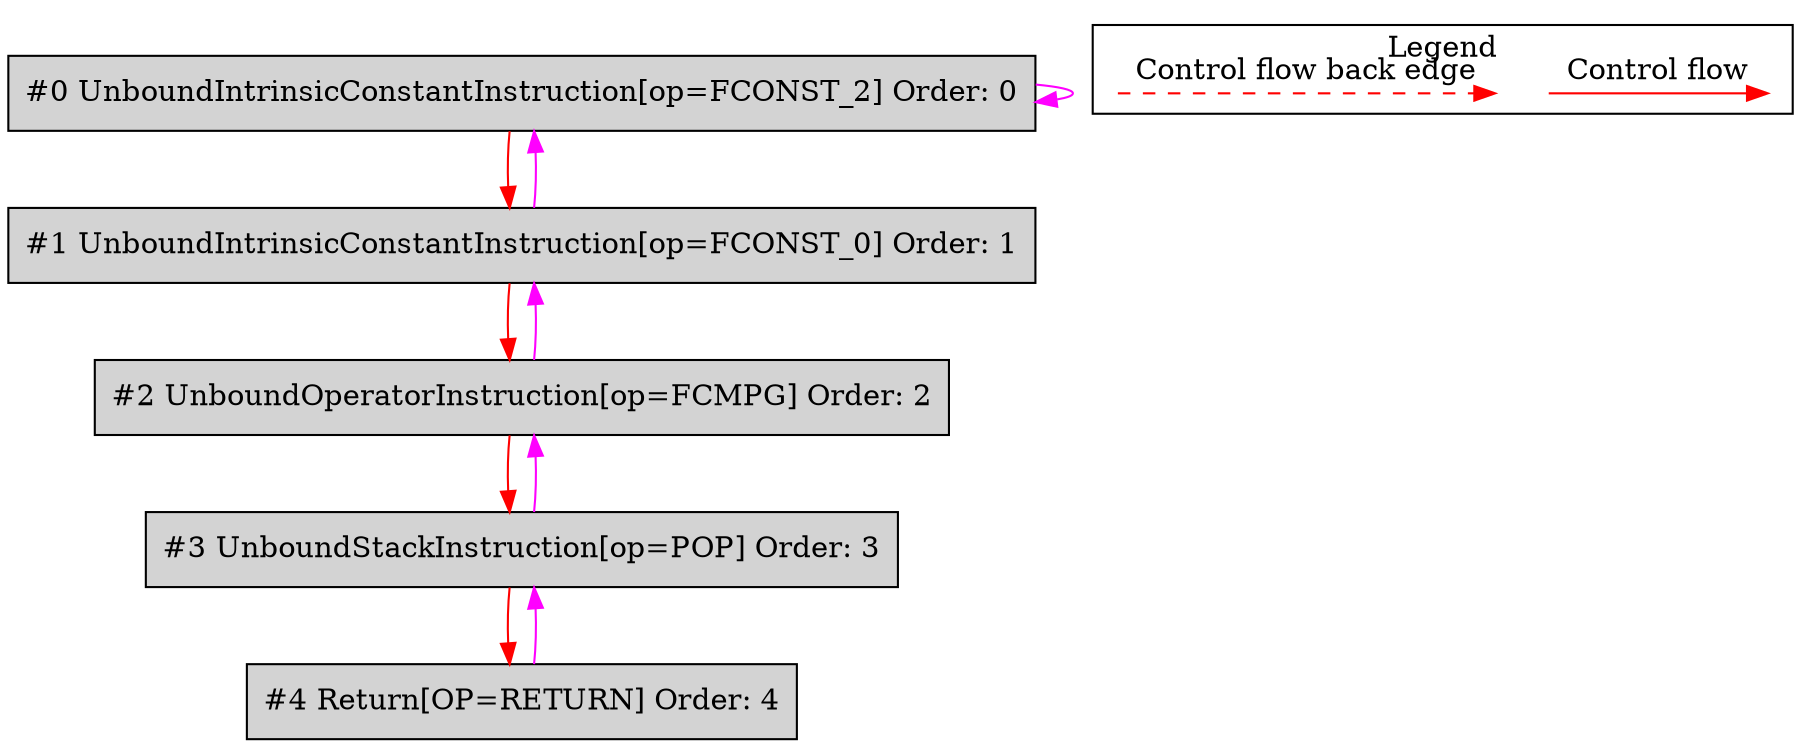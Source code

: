 digraph {
 ordering="in";
 node0[label="#0 UnboundIntrinsicConstantInstruction[op=FCONST_2] Order: 0", shape=box, fillcolor=lightgrey, style=filled];
 node1[label="#1 UnboundIntrinsicConstantInstruction[op=FCONST_0] Order: 1", shape=box, fillcolor=lightgrey, style=filled];
 node2[label="#2 UnboundOperatorInstruction[op=FCMPG] Order: 2", shape=box, fillcolor=lightgrey, style=filled];
 node3[label="#3 UnboundStackInstruction[op=POP] Order: 3", shape=box, fillcolor=lightgrey, style=filled];
 node4[label="#4 Return[OP=RETURN] Order: 4", shape=box, fillcolor=lightgrey, style=filled];
 node0 -> node0[color=fuchsia];
 node0 -> node1[color=red];
 node1 -> node0[color=fuchsia];
 node1 -> node2[color=red];
 node2 -> node1[color=fuchsia];
 node2 -> node3[color=red];
 node3 -> node2[color=fuchsia];
 node3 -> node4[color=red];
 node4 -> node3[color=fuchsia];
 subgraph cluster_000 {
  label = "Legend";
  node [shape=point]
  {
   rank=same;
   c0 [style = invis];
   c1 [style = invis];
   c2 [style = invis];
   c3 [style = invis];
  }
  c0 -> c1 [label="Control flow", style=solid, color=red]
  c2 -> c3 [label="Control flow back edge", style=dashed, color=red]
 }

}
